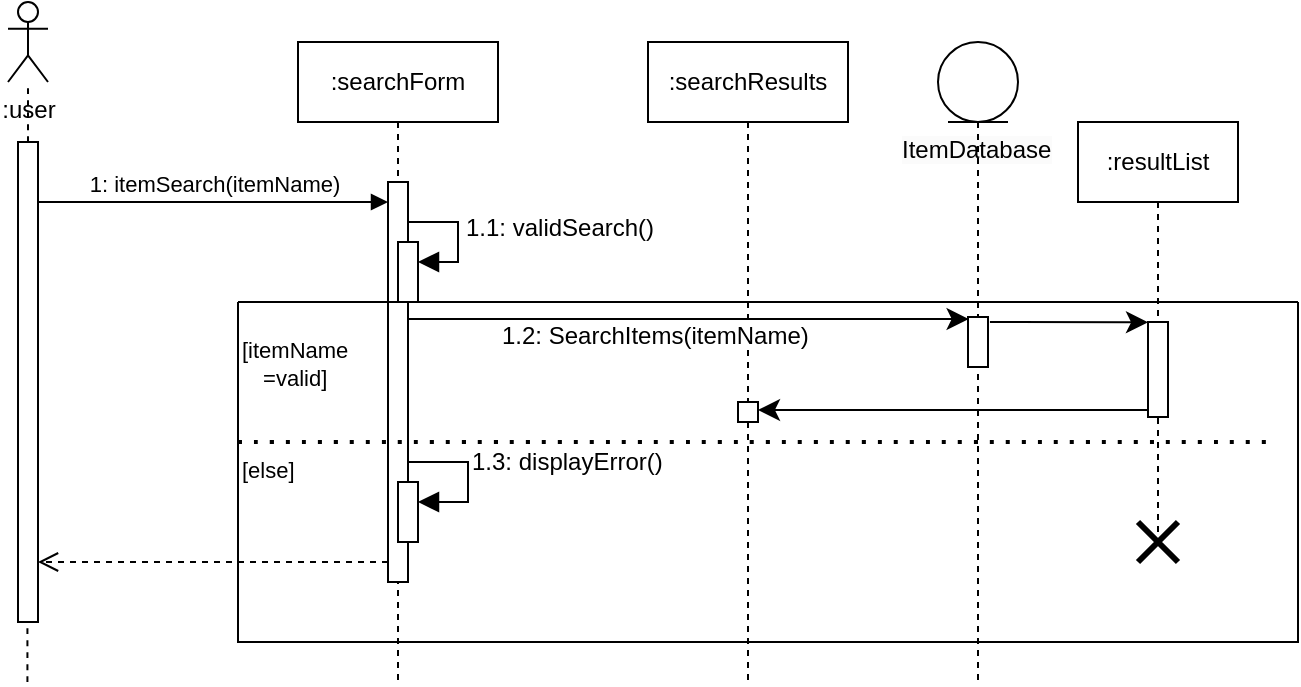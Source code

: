 <mxfile version="24.0.6" type="github">
  <diagram name="Page-1" id="2YBvvXClWsGukQMizWep">
    <mxGraphModel dx="666" dy="886" grid="1" gridSize="10" guides="1" tooltips="1" connect="1" arrows="1" fold="1" page="1" pageScale="1" pageWidth="850" pageHeight="1100" math="0" shadow="0">
      <root>
        <mxCell id="0" />
        <mxCell id="1" parent="0" />
        <mxCell id="aM9ryv3xv72pqoxQDRHE-1" value=":searchForm" style="shape=umlLifeline;perimeter=lifelinePerimeter;whiteSpace=wrap;html=1;container=0;dropTarget=0;collapsible=0;recursiveResize=0;outlineConnect=0;portConstraint=eastwest;newEdgeStyle={&quot;edgeStyle&quot;:&quot;elbowEdgeStyle&quot;,&quot;elbow&quot;:&quot;vertical&quot;,&quot;curved&quot;:0,&quot;rounded&quot;:0};" parent="1" vertex="1">
          <mxGeometry x="150" y="40" width="100" height="320" as="geometry" />
        </mxCell>
        <mxCell id="aM9ryv3xv72pqoxQDRHE-2" value="" style="html=1;points=[];perimeter=orthogonalPerimeter;outlineConnect=0;targetShapes=umlLifeline;portConstraint=eastwest;newEdgeStyle={&quot;edgeStyle&quot;:&quot;elbowEdgeStyle&quot;,&quot;elbow&quot;:&quot;vertical&quot;,&quot;curved&quot;:0,&quot;rounded&quot;:0};" parent="aM9ryv3xv72pqoxQDRHE-1" vertex="1">
          <mxGeometry x="45" y="70" width="10" height="200" as="geometry" />
        </mxCell>
        <mxCell id="jyW1-Ss_-n4D_veWdGoy-24" value="" style="html=1;points=[[0,0,0,0,5],[0,1,0,0,-5],[1,0,0,0,5],[1,1,0,0,-5]];perimeter=orthogonalPerimeter;outlineConnect=0;targetShapes=umlLifeline;portConstraint=eastwest;newEdgeStyle={&quot;curved&quot;:0,&quot;rounded&quot;:0};" vertex="1" parent="aM9ryv3xv72pqoxQDRHE-1">
          <mxGeometry x="50" y="100" width="10" height="30" as="geometry" />
        </mxCell>
        <mxCell id="jyW1-Ss_-n4D_veWdGoy-25" value="1.1: validSearch()" style="html=1;align=left;spacingLeft=2;endArrow=block;rounded=0;edgeStyle=orthogonalEdgeStyle;curved=0;rounded=0;fontSize=12;startSize=8;endSize=8;" edge="1" parent="aM9ryv3xv72pqoxQDRHE-1">
          <mxGeometry relative="1" as="geometry">
            <mxPoint x="55" y="80" as="sourcePoint" />
            <Array as="points">
              <mxPoint x="55" y="90" />
              <mxPoint x="80" y="90" />
              <mxPoint x="80" y="110" />
            </Array>
            <mxPoint x="60" y="110.0" as="targetPoint" />
          </mxGeometry>
        </mxCell>
        <mxCell id="jyW1-Ss_-n4D_veWdGoy-26" value="" style="html=1;points=[[0,0,0,0,5],[0,1,0,0,-5],[1,0,0,0,5],[1,1,0,0,-5]];perimeter=orthogonalPerimeter;outlineConnect=0;targetShapes=umlLifeline;portConstraint=eastwest;newEdgeStyle={&quot;curved&quot;:0,&quot;rounded&quot;:0};" vertex="1" parent="aM9ryv3xv72pqoxQDRHE-1">
          <mxGeometry x="50" y="220" width="10" height="30" as="geometry" />
        </mxCell>
        <mxCell id="jyW1-Ss_-n4D_veWdGoy-27" value="1.3: displayError()" style="html=1;align=left;spacingLeft=2;endArrow=block;rounded=0;edgeStyle=orthogonalEdgeStyle;curved=0;rounded=0;fontSize=12;startSize=8;endSize=8;" edge="1" target="jyW1-Ss_-n4D_veWdGoy-26" parent="aM9ryv3xv72pqoxQDRHE-1">
          <mxGeometry relative="1" as="geometry">
            <mxPoint x="55" y="190" as="sourcePoint" />
            <Array as="points">
              <mxPoint x="55" y="210" />
              <mxPoint x="85" y="210" />
              <mxPoint x="85" y="230" />
            </Array>
          </mxGeometry>
        </mxCell>
        <mxCell id="aM9ryv3xv72pqoxQDRHE-5" value=":searchResults" style="shape=umlLifeline;perimeter=lifelinePerimeter;whiteSpace=wrap;html=1;container=0;dropTarget=0;collapsible=0;recursiveResize=0;outlineConnect=0;portConstraint=eastwest;newEdgeStyle={&quot;edgeStyle&quot;:&quot;elbowEdgeStyle&quot;,&quot;elbow&quot;:&quot;vertical&quot;,&quot;curved&quot;:0,&quot;rounded&quot;:0};" parent="1" vertex="1">
          <mxGeometry x="325" y="40" width="100" height="320" as="geometry" />
        </mxCell>
        <mxCell id="aM9ryv3xv72pqoxQDRHE-6" value="" style="html=1;points=[];perimeter=orthogonalPerimeter;outlineConnect=0;targetShapes=umlLifeline;portConstraint=eastwest;newEdgeStyle={&quot;edgeStyle&quot;:&quot;elbowEdgeStyle&quot;,&quot;elbow&quot;:&quot;vertical&quot;,&quot;curved&quot;:0,&quot;rounded&quot;:0};" parent="aM9ryv3xv72pqoxQDRHE-5" vertex="1">
          <mxGeometry x="45" y="180" width="10" height="10" as="geometry" />
        </mxCell>
        <mxCell id="jyW1-Ss_-n4D_veWdGoy-1" value="" style="html=1;points=[];perimeter=orthogonalPerimeter;outlineConnect=0;targetShapes=umlLifeline;portConstraint=eastwest;newEdgeStyle={&quot;edgeStyle&quot;:&quot;elbowEdgeStyle&quot;,&quot;elbow&quot;:&quot;vertical&quot;,&quot;curved&quot;:0,&quot;rounded&quot;:0};" vertex="1" parent="1">
          <mxGeometry x="10" y="90" width="10" height="240" as="geometry" />
        </mxCell>
        <mxCell id="jyW1-Ss_-n4D_veWdGoy-3" value="1: itemSearch(itemName)" style="html=1;verticalAlign=bottom;endArrow=block;edgeStyle=elbowEdgeStyle;elbow=vertical;curved=0;rounded=0;" edge="1" parent="1" target="aM9ryv3xv72pqoxQDRHE-2">
          <mxGeometry relative="1" as="geometry">
            <mxPoint x="20" y="120" as="sourcePoint" />
            <Array as="points" />
            <mxPoint x="80" y="120" as="targetPoint" />
          </mxGeometry>
        </mxCell>
        <mxCell id="jyW1-Ss_-n4D_veWdGoy-4" value=":user" style="shape=umlActor;verticalLabelPosition=bottom;verticalAlign=top;html=1;outlineConnect=0;" vertex="1" parent="1">
          <mxGeometry x="5" y="20" width="20" height="40" as="geometry" />
        </mxCell>
        <mxCell id="jyW1-Ss_-n4D_veWdGoy-6" value="" style="endArrow=none;dashed=1;html=1;rounded=0;fontSize=12;startSize=8;endSize=8;curved=1;" edge="1" parent="1" source="jyW1-Ss_-n4D_veWdGoy-1" target="jyW1-Ss_-n4D_veWdGoy-4">
          <mxGeometry width="50" height="50" relative="1" as="geometry">
            <mxPoint x="10" y="90" as="sourcePoint" />
            <mxPoint x="60" y="40" as="targetPoint" />
          </mxGeometry>
        </mxCell>
        <mxCell id="jyW1-Ss_-n4D_veWdGoy-7" value="" style="endArrow=none;dashed=1;html=1;rounded=0;fontSize=12;startSize=8;endSize=8;curved=1;" edge="1" parent="1">
          <mxGeometry width="50" height="50" relative="1" as="geometry">
            <mxPoint x="14.71" y="360" as="sourcePoint" />
            <mxPoint x="14.71" y="330" as="targetPoint" />
          </mxGeometry>
        </mxCell>
        <mxCell id="jyW1-Ss_-n4D_veWdGoy-16" value=":resultList" style="shape=umlLifeline;perimeter=lifelinePerimeter;whiteSpace=wrap;html=1;container=0;dropTarget=0;collapsible=0;recursiveResize=0;outlineConnect=0;portConstraint=eastwest;newEdgeStyle={&quot;edgeStyle&quot;:&quot;elbowEdgeStyle&quot;,&quot;elbow&quot;:&quot;vertical&quot;,&quot;curved&quot;:0,&quot;rounded&quot;:0};" vertex="1" parent="1">
          <mxGeometry x="540" y="80" width="80" height="210" as="geometry" />
        </mxCell>
        <mxCell id="jyW1-Ss_-n4D_veWdGoy-17" value="" style="html=1;points=[];perimeter=orthogonalPerimeter;outlineConnect=0;targetShapes=umlLifeline;portConstraint=eastwest;newEdgeStyle={&quot;edgeStyle&quot;:&quot;elbowEdgeStyle&quot;,&quot;elbow&quot;:&quot;vertical&quot;,&quot;curved&quot;:0,&quot;rounded&quot;:0};" vertex="1" parent="jyW1-Ss_-n4D_veWdGoy-16">
          <mxGeometry x="35" y="100" width="10" height="47.5" as="geometry" />
        </mxCell>
        <mxCell id="jyW1-Ss_-n4D_veWdGoy-18" value="" style="shape=umlDestroy;whiteSpace=wrap;html=1;strokeWidth=3;targetShapes=umlLifeline;" vertex="1" parent="jyW1-Ss_-n4D_veWdGoy-16">
          <mxGeometry x="30" y="200" width="20" height="20" as="geometry" />
        </mxCell>
        <mxCell id="jyW1-Ss_-n4D_veWdGoy-20" value="&lt;span style=&quot;color: rgb(0, 0, 0); font-family: Helvetica; font-size: 12px; font-style: normal; font-variant-ligatures: normal; font-variant-caps: normal; font-weight: 400; letter-spacing: normal; orphans: 2; text-align: center; text-indent: 0px; text-transform: none; widows: 2; word-spacing: 0px; -webkit-text-stroke-width: 0px; white-space: normal; background-color: rgb(251, 251, 251); text-decoration-thickness: initial; text-decoration-style: initial; text-decoration-color: initial; display: inline !important; float: none;&quot;&gt;ItemDatabase&lt;/span&gt;" style="text;whiteSpace=wrap;html=1;" vertex="1" parent="1">
          <mxGeometry x="450" y="80" width="110" height="40" as="geometry" />
        </mxCell>
        <mxCell id="jyW1-Ss_-n4D_veWdGoy-21" value="" style="html=1;verticalAlign=bottom;endArrow=open;dashed=1;endSize=8;curved=0;rounded=0;fontSize=12;" edge="1" parent="1" source="aM9ryv3xv72pqoxQDRHE-2">
          <mxGeometry relative="1" as="geometry">
            <mxPoint x="190" y="300" as="sourcePoint" />
            <mxPoint x="20" y="300" as="targetPoint" />
          </mxGeometry>
        </mxCell>
        <mxCell id="jyW1-Ss_-n4D_veWdGoy-33" style="edgeStyle=none;curved=0;rounded=0;orthogonalLoop=1;jettySize=auto;html=1;fontSize=12;startSize=8;endSize=8;exitX=1.098;exitY=-0.007;exitDx=0;exitDy=0;exitPerimeter=0;" edge="1" parent="1">
          <mxGeometry relative="1" as="geometry">
            <mxPoint x="495.98" y="180.005" as="sourcePoint" />
            <mxPoint x="575" y="180.18" as="targetPoint" />
          </mxGeometry>
        </mxCell>
        <mxCell id="jyW1-Ss_-n4D_veWdGoy-28" value="" style="shape=umlLifeline;perimeter=lifelinePerimeter;whiteSpace=wrap;html=1;container=1;dropTarget=0;collapsible=0;recursiveResize=0;outlineConnect=0;portConstraint=eastwest;newEdgeStyle={&quot;curved&quot;:0,&quot;rounded&quot;:0};participant=umlEntity;" vertex="1" parent="1">
          <mxGeometry x="470" y="40" width="40" height="320" as="geometry" />
        </mxCell>
        <mxCell id="jyW1-Ss_-n4D_veWdGoy-29" value="" style="html=1;points=[[0,0,0,0,5],[0,1,0,0,-5],[1,0,0,0,5],[1,1,0,0,-5]];perimeter=orthogonalPerimeter;outlineConnect=0;targetShapes=umlLifeline;portConstraint=eastwest;newEdgeStyle={&quot;curved&quot;:0,&quot;rounded&quot;:0};" vertex="1" parent="jyW1-Ss_-n4D_veWdGoy-28">
          <mxGeometry x="15" y="137.5" width="10" height="25" as="geometry" />
        </mxCell>
        <mxCell id="jyW1-Ss_-n4D_veWdGoy-34" style="edgeStyle=elbowEdgeStyle;curved=0;rounded=0;orthogonalLoop=1;jettySize=auto;html=1;elbow=vertical;entryX=0.031;entryY=0.043;entryDx=0;entryDy=0;entryPerimeter=0;fontSize=12;startSize=8;endSize=8;" edge="1" parent="1" source="aM9ryv3xv72pqoxQDRHE-2" target="jyW1-Ss_-n4D_veWdGoy-29">
          <mxGeometry relative="1" as="geometry" />
        </mxCell>
        <mxCell id="jyW1-Ss_-n4D_veWdGoy-37" style="edgeStyle=elbowEdgeStyle;curved=0;rounded=0;orthogonalLoop=1;jettySize=auto;html=1;elbow=vertical;fontSize=12;startSize=8;endSize=8;" edge="1" parent="1" source="jyW1-Ss_-n4D_veWdGoy-17" target="aM9ryv3xv72pqoxQDRHE-6">
          <mxGeometry relative="1" as="geometry" />
        </mxCell>
        <mxCell id="jyW1-Ss_-n4D_veWdGoy-38" value="" style="endArrow=none;dashed=1;html=1;dashPattern=1 3;strokeWidth=2;rounded=0;fontSize=12;startSize=8;endSize=8;curved=1;" edge="1" parent="1">
          <mxGeometry width="50" height="50" relative="1" as="geometry">
            <mxPoint x="120" y="240" as="sourcePoint" />
            <mxPoint x="640" y="240" as="targetPoint" />
          </mxGeometry>
        </mxCell>
        <mxCell id="jyW1-Ss_-n4D_veWdGoy-39" value="" style="swimlane;startSize=0;" vertex="1" parent="1">
          <mxGeometry x="120" y="170" width="530" height="170" as="geometry" />
        </mxCell>
        <mxCell id="jyW1-Ss_-n4D_veWdGoy-35" value="&lt;span style=&quot;color: rgb(0, 0, 0); font-family: Helvetica; font-size: 12px; font-style: normal; font-variant-ligatures: normal; font-variant-caps: normal; font-weight: 400; letter-spacing: normal; orphans: 2; text-align: left; text-indent: 0px; text-transform: none; widows: 2; word-spacing: 0px; -webkit-text-stroke-width: 0px; white-space: nowrap; background-color: rgb(255, 255, 255); text-decoration-thickness: initial; text-decoration-style: initial; text-decoration-color: initial; display: inline !important; float: none;&quot;&gt;1.2: SearchItems(itemName)&lt;/span&gt;" style="text;whiteSpace=wrap;html=1;" vertex="1" parent="jyW1-Ss_-n4D_veWdGoy-39">
          <mxGeometry x="130" y="2.5" width="160" height="30" as="geometry" />
        </mxCell>
        <mxCell id="jyW1-Ss_-n4D_veWdGoy-40" value="&lt;div style=&quot;text-align: center;&quot;&gt;&lt;span style=&quot;font-size: 11px; text-wrap: nowrap; background-color: rgb(255, 255, 255);&quot;&gt;[else]&lt;/span&gt;&lt;/div&gt;" style="text;whiteSpace=wrap;html=1;" vertex="1" parent="jyW1-Ss_-n4D_veWdGoy-39">
          <mxGeometry y="70" width="30" height="30" as="geometry" />
        </mxCell>
        <mxCell id="jyW1-Ss_-n4D_veWdGoy-41" value="&lt;div style=&quot;text-align: center;&quot;&gt;&lt;span style=&quot;font-size: 11px; text-wrap: nowrap; background-color: rgb(255, 255, 255);&quot;&gt;[itemName&lt;/span&gt;&lt;/div&gt;&lt;div style=&quot;text-align: center;&quot;&gt;&lt;span style=&quot;font-size: 11px; text-wrap: nowrap; background-color: rgb(255, 255, 255);&quot;&gt;=valid]&lt;/span&gt;&lt;/div&gt;" style="text;whiteSpace=wrap;html=1;" vertex="1" parent="jyW1-Ss_-n4D_veWdGoy-39">
          <mxGeometry y="10" width="60" height="30" as="geometry" />
        </mxCell>
      </root>
    </mxGraphModel>
  </diagram>
</mxfile>
